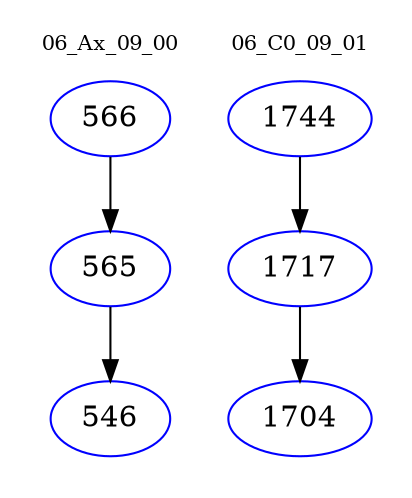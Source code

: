 digraph{
subgraph cluster_0 {
color = white
label = "06_Ax_09_00";
fontsize=10;
T0_566 [label="566", color="blue"]
T0_566 -> T0_565 [color="black"]
T0_565 [label="565", color="blue"]
T0_565 -> T0_546 [color="black"]
T0_546 [label="546", color="blue"]
}
subgraph cluster_1 {
color = white
label = "06_C0_09_01";
fontsize=10;
T1_1744 [label="1744", color="blue"]
T1_1744 -> T1_1717 [color="black"]
T1_1717 [label="1717", color="blue"]
T1_1717 -> T1_1704 [color="black"]
T1_1704 [label="1704", color="blue"]
}
}
